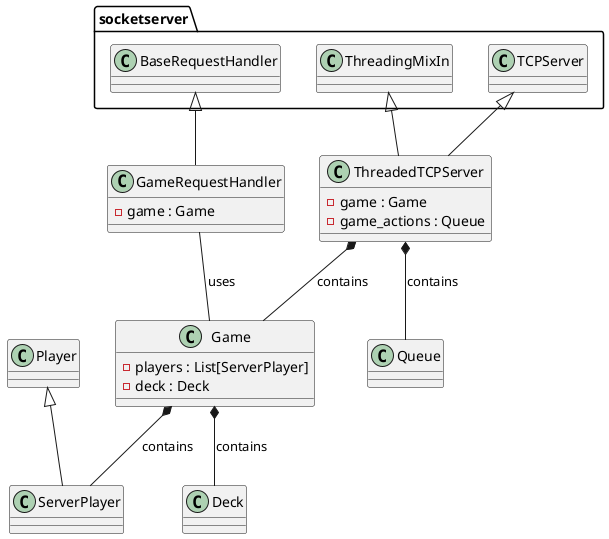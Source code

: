@startuml server
class Player {
}

class ServerPlayer {
}

class Game {
    -players : List[ServerPlayer]
    -deck : Deck
}

class Deck {
}

class GameRequestHandler {
    -game : Game
}

class ThreadedTCPServer {
    -game : Game
    -game_actions : Queue
}

Player <|-- ServerPlayer
Game *-- ServerPlayer : contains
Game *-- Deck : contains
GameRequestHandler -- Game : uses
ThreadedTCPServer *-- Game : contains
ThreadedTCPServer *-- Queue : contains
socketserver.BaseRequestHandler <|-- GameRequestHandler
socketserver.ThreadingMixIn <|-- ThreadedTCPServer
socketserver.TCPServer <|-- ThreadedTCPServer

@enduml